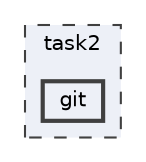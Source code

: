 digraph "C:/prj/python/FSemylator/task2/git"
{
 // LATEX_PDF_SIZE
  bgcolor="transparent";
  edge [fontname=Helvetica,fontsize=10,labelfontname=Helvetica,labelfontsize=10];
  node [fontname=Helvetica,fontsize=10,shape=box,height=0.2,width=0.4];
  compound=true
  subgraph clusterdir_a8fd5c08239566347e5da3ad11c62290 {
    graph [ bgcolor="#edf0f7", pencolor="grey25", label="task2", fontname=Helvetica,fontsize=10 style="filled,dashed", URL="dir_a8fd5c08239566347e5da3ad11c62290.html",tooltip=""]
  dir_a82ea818644c56ee5901d3863c7e9633 [label="git", fillcolor="#edf0f7", color="grey25", style="filled,bold", URL="dir_a82ea818644c56ee5901d3863c7e9633.html",tooltip=""];
  }
}
